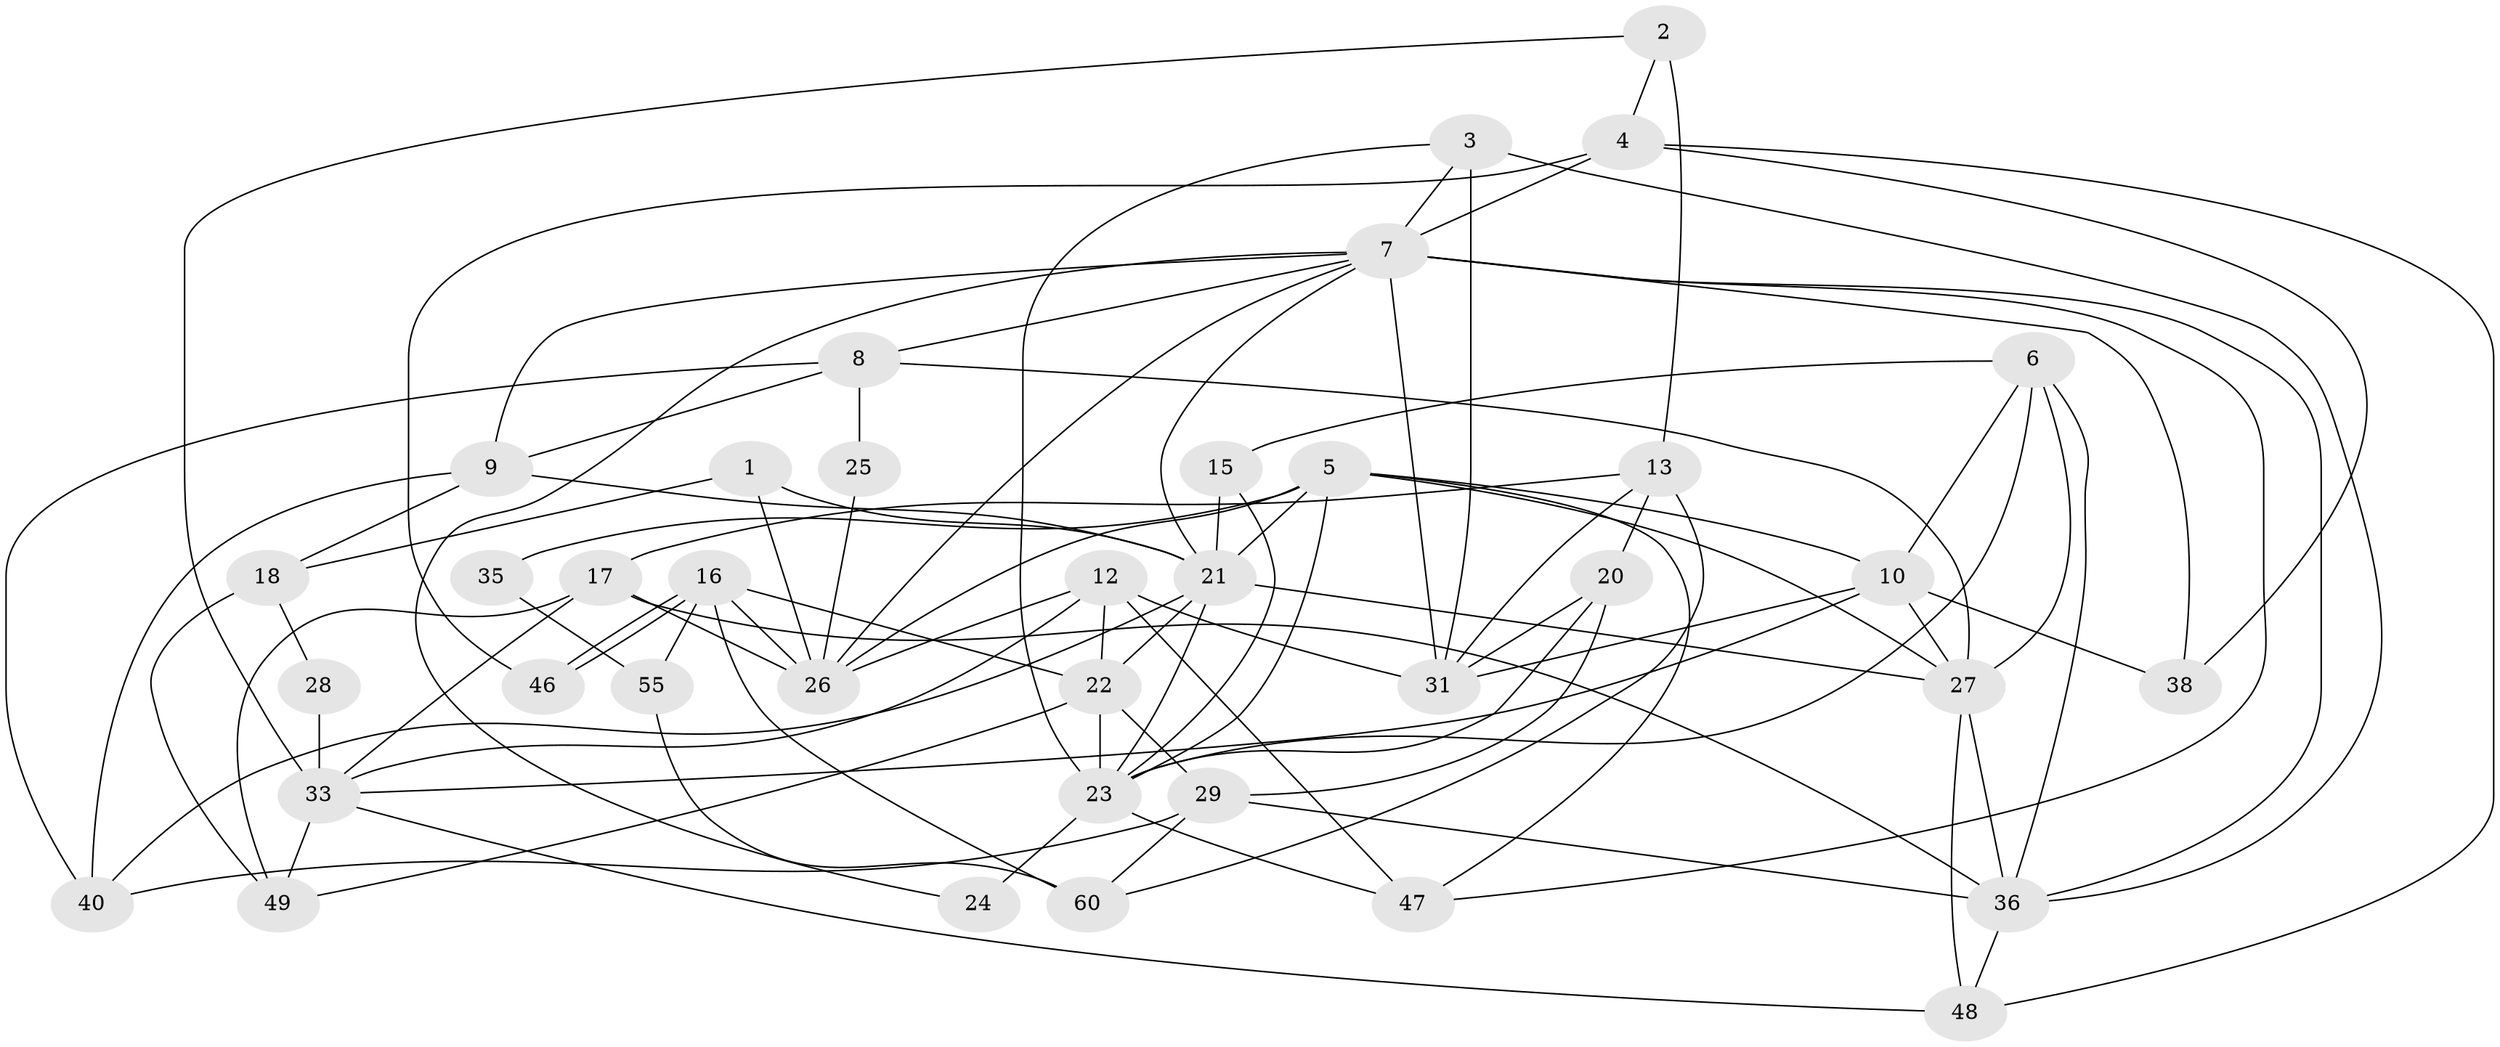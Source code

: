 // original degree distribution, {3: 0.27419354838709675, 4: 0.2903225806451613, 6: 0.11290322580645161, 7: 0.03225806451612903, 2: 0.12903225806451613, 5: 0.14516129032258066, 8: 0.016129032258064516}
// Generated by graph-tools (version 1.1) at 2025/41/03/06/25 10:41:56]
// undirected, 38 vertices, 93 edges
graph export_dot {
graph [start="1"]
  node [color=gray90,style=filled];
  1;
  2 [super="+56"];
  3 [super="+11"];
  4 [super="+19"];
  5 [super="+39"];
  6 [super="+45"];
  7 [super="+51"];
  8 [super="+37"];
  9 [super="+44"];
  10 [super="+53"];
  12 [super="+62"];
  13 [super="+14"];
  15;
  16 [super="+30"];
  17 [super="+52"];
  18 [super="+50"];
  20;
  21 [super="+59"];
  22 [super="+42"];
  23 [super="+32"];
  24;
  25;
  26 [super="+57"];
  27 [super="+54"];
  28;
  29 [super="+58"];
  31 [super="+34"];
  33 [super="+43"];
  35;
  36 [super="+41"];
  38;
  40;
  46;
  47;
  48;
  49;
  55 [super="+61"];
  60;
  1 -- 26;
  1 -- 18;
  1 -- 21;
  2 -- 13 [weight=2];
  2 -- 33;
  2 -- 4;
  3 -- 31 [weight=2];
  3 -- 36;
  3 -- 23;
  3 -- 7;
  4 -- 38;
  4 -- 7;
  4 -- 48;
  4 -- 46;
  5 -- 10;
  5 -- 47;
  5 -- 27;
  5 -- 35;
  5 -- 23;
  5 -- 26;
  5 -- 21;
  6 -- 36;
  6 -- 23;
  6 -- 10;
  6 -- 15;
  6 -- 27;
  7 -- 21;
  7 -- 26;
  7 -- 47;
  7 -- 36;
  7 -- 38;
  7 -- 8;
  7 -- 24;
  7 -- 31;
  7 -- 9;
  8 -- 25;
  8 -- 40;
  8 -- 27;
  8 -- 9;
  9 -- 21;
  9 -- 18;
  9 -- 40;
  10 -- 38;
  10 -- 31;
  10 -- 33;
  10 -- 27;
  12 -- 47;
  12 -- 22;
  12 -- 33;
  12 -- 26;
  12 -- 31;
  13 -- 20;
  13 -- 17;
  13 -- 60;
  13 -- 31;
  15 -- 23;
  15 -- 21;
  16 -- 46;
  16 -- 46;
  16 -- 22;
  16 -- 55 [weight=2];
  16 -- 26;
  16 -- 60;
  17 -- 26;
  17 -- 36;
  17 -- 49;
  17 -- 33;
  18 -- 28 [weight=2];
  18 -- 49;
  20 -- 29;
  20 -- 23;
  20 -- 31;
  21 -- 23;
  21 -- 40;
  21 -- 27;
  21 -- 22;
  22 -- 49;
  22 -- 23;
  22 -- 29;
  23 -- 47;
  23 -- 24;
  25 -- 26;
  27 -- 36 [weight=2];
  27 -- 48;
  28 -- 33;
  29 -- 40;
  29 -- 36;
  29 -- 60;
  33 -- 48;
  33 -- 49;
  35 -- 55;
  36 -- 48;
  55 -- 60;
}
